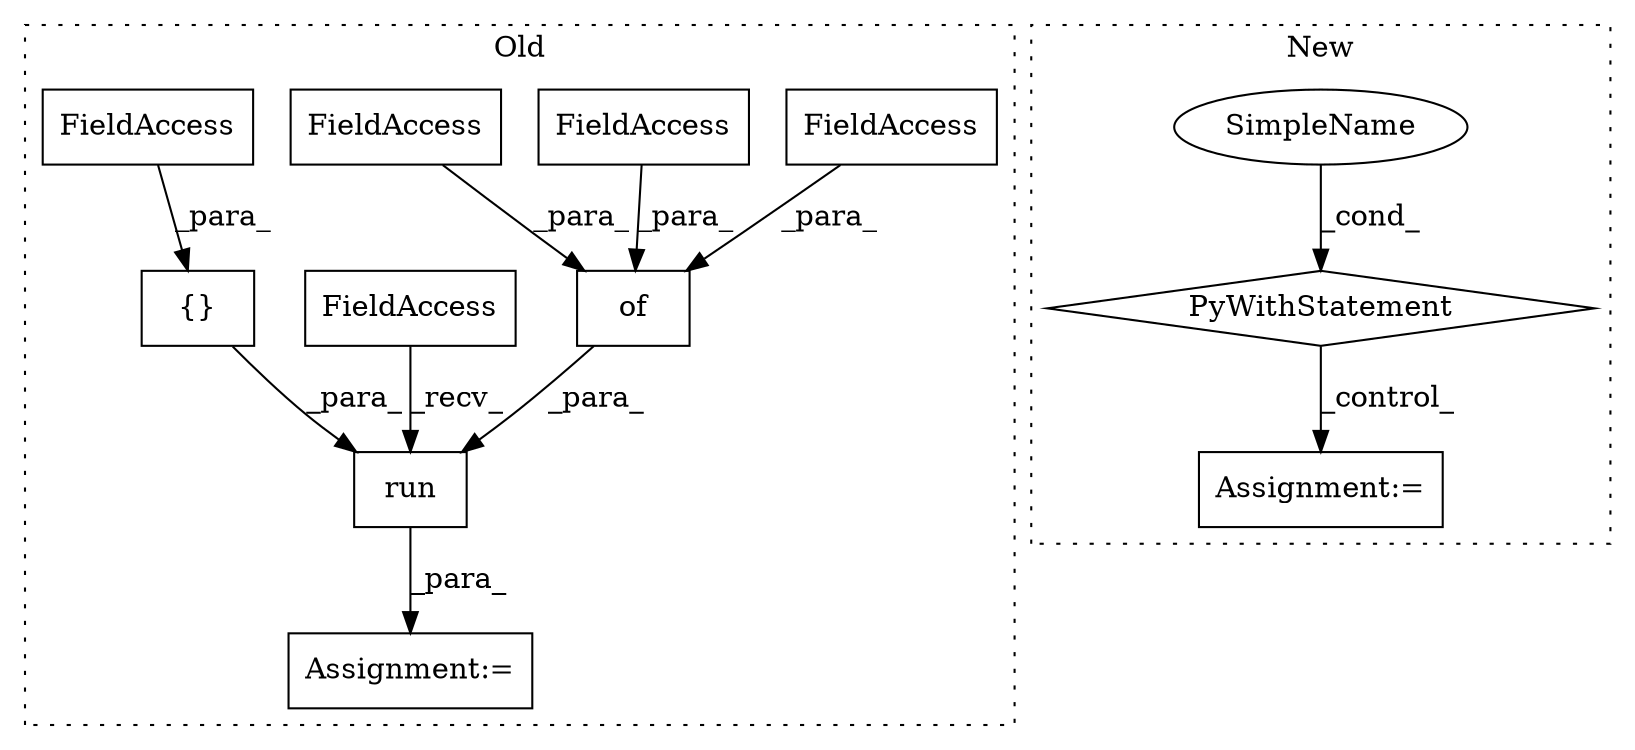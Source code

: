 digraph G {
subgraph cluster0 {
1 [label="of" a="32" s="10057,10243" l="3,1" shape="box"];
5 [label="FieldAccess" a="22" s="10226" l="8" shape="box"];
6 [label="run" a="32" s="10277,10298" l="4,1" shape="box"];
7 [label="FieldAccess" a="22" s="10122" l="18" shape="box"];
8 [label="FieldAccess" a="22" s="10085" l="23" shape="box"];
9 [label="FieldAccess" a="22" s="10264" l="12" shape="box"];
10 [label="{}" a="4" s="9912,9926" l="1,1" shape="box"];
11 [label="FieldAccess" a="22" s="9913" l="13" shape="box"];
12 [label="Assignment:=" a="7" s="10263" l="1" shape="box"];
label = "Old";
style="dotted";
}
subgraph cluster1 {
2 [label="PyWithStatement" a="104" s="6734,6768" l="10,2" shape="diamond"];
3 [label="Assignment:=" a="7" s="7883" l="2" shape="box"];
4 [label="SimpleName" a="42" s="" l="" shape="ellipse"];
label = "New";
style="dotted";
}
1 -> 6 [label="_para_"];
2 -> 3 [label="_control_"];
4 -> 2 [label="_cond_"];
5 -> 1 [label="_para_"];
6 -> 12 [label="_para_"];
7 -> 1 [label="_para_"];
8 -> 1 [label="_para_"];
9 -> 6 [label="_recv_"];
10 -> 6 [label="_para_"];
11 -> 10 [label="_para_"];
}